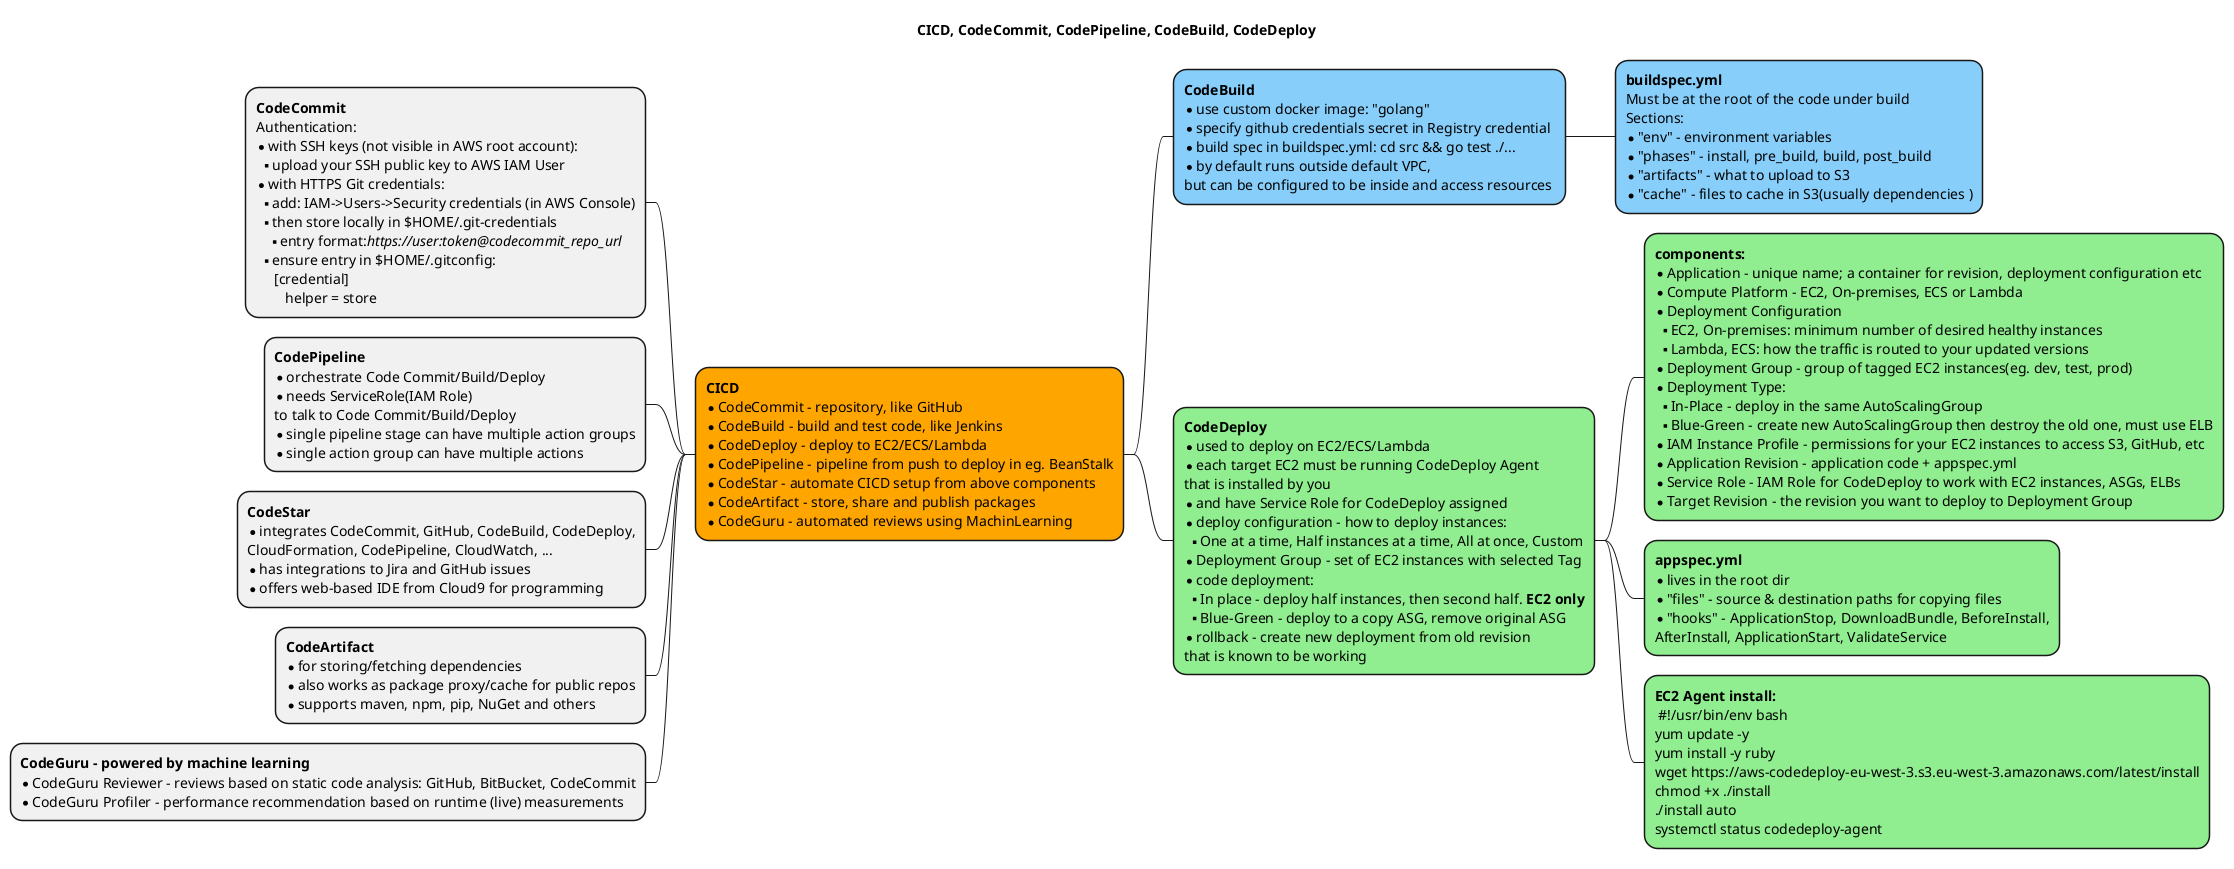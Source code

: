 @startmindmap mindmap

title CICD, CodeCommit, CodePipeline, CodeBuild, CodeDeploy

<style>
mindmapDiagram {
  .migration {
    BackgroundColor Pink
  }
  .orange {
    BackgroundColor orange
  }
  .build {
    BackgroundColor LightSkyBlue
  }
  .deploy {
    BackgroundColor LightGreen
  }
}
</style>


*[#Orange] <b>CICD\n*CodeCommit - repository, like GitHub\n*CodeBuild - build and test code, like Jenkins\n*CodeDeploy - deploy to EC2/ECS/Lambda\n*CodePipeline - pipeline from push to deploy in eg. BeanStalk\n*CodeStar - automate CICD setup from above components\n*CodeArtifact - store, share and publish packages\n*CodeGuru - automated reviews using MachinLearning
 * <b>CodeBuild\n*use custom docker image: "golang"\n*specify github credentials secret in Registry credential\n*build spec in buildspec.yml: cd src && go test ./...\n*by default runs outside default VPC,\nbut can be configured to be inside and access resources <<build>>
  * <b>buildspec.yml\nMust be at the root of the code under build\nSections:\n*"env" - environment variables\n*"phases" - install, pre_build, build, post_build\n*"artifacts" - what to upload to S3\n*"cache" - files to cache in S3(usually dependencies ) <<build>>
 * <b>CodeDeploy\n*used to deploy on EC2/ECS/Lambda\n*each target EC2 must be running CodeDeploy Agent\nthat is installed by you\n*and have Service Role for CodeDeploy assigned\n*deploy configuration - how to deploy instances: \n**One at a time, Half instances at a time, All at once, Custom\n*Deployment Group - set of EC2 instances with selected Tag\n*code deployment:\n**In place - deploy half instances, then second half. **EC2 only**\n**Blue-Green - deploy to a copy ASG, remove original ASG\n*rollback - create new deployment from old revision\nthat is known to be working <<deploy>>
  * <b>components:\n*Application - unique name; a container for revision, deployment configuration etc\n*Compute Platform - EC2, On-premises, ECS or Lambda\n*Deployment Configuration\n**EC2, On-premises: minimum number of desired healthy instances\n**Lambda, ECS: how the traffic is routed to your updated versions\n*Deployment Group - group of tagged EC2 instances(eg. dev, test, prod)\n*Deployment Type:\n**In-Place - deploy in the same AutoScalingGroup\n**Blue-Green - create new AutoScalingGroup then destroy the old one, must use ELB\n*IAM Instance Profile - permissions for your EC2 instances to access S3, GitHub, etc\n*Application Revision - application code + appspec.yml\n*Service Role - IAM Role for CodeDeploy to work with EC2 instances, ASGs, ELBs\n*Target Revision - the revision you want to deploy to Deployment Group <<deploy>>
  * <b>appspec.yml\n*lives in the root dir\n* "files" - source & destination paths for copying files\n*"hooks" - ApplicationStop, DownloadBundle, BeforeInstall,\nAfterInstall, ApplicationStart, ValidateService <<deploy>>
  * <b>EC2 Agent install:\n #!/usr/bin/env bash\nyum update -y\nyum install -y ruby\nwget https://aws-codedeploy-eu-west-3.s3.eu-west-3.amazonaws.com/latest/install\nchmod +x ./install\n./install auto\nsystemctl status codedeploy-agent <<deploy>>
left side
 * <b>CodeCommit\nAuthentication:\n*with SSH keys (not visible in AWS root account):\n**upload your SSH public key to AWS IAM User\n*with HTTPS Git credentials:\n**add: IAM->Users->Security credentials (in AWS Console)\n**then store locally in $HOME/.git-credentials\n***entry format:<i>https://user:token@codecommit_repo_url\n**ensure entry in $HOME/.gitconfig:\n     [credential]\n  \thelper = store
 * <b>CodePipeline\n*orchestrate Code Commit/Build/Deploy\n*needs ServiceRole(IAM Role)\nto talk to Code Commit/Build/Deploy\n*single pipeline stage can have multiple action groups\n*single action group can have multiple actions
 * <b>CodeStar\n* integrates CodeCommit, GitHub, CodeBuild, CodeDeploy,\nCloudFormation, CodePipeline, CloudWatch, ...\n*has integrations to Jira and GitHub issues\n*offers web-based IDE from Cloud9 for programming
 * <b>CodeArtifact\n*for storing/fetching dependencies\n*also works as package proxy/cache for public repos\n*supports maven, npm, pip, NuGet and others
 * <b>CodeGuru - powered by machine learning\n*CodeGuru Reviewer - reviews based on static code analysis: GitHub, BitBucket, CodeCommit\n*CodeGuru Profiler - performance recommendation based on runtime (live) measurements
@endmindmap
service codedeploy-agent status